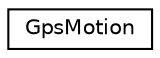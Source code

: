 digraph "Graphical Class Hierarchy"
{
  edge [fontname="Helvetica",fontsize="10",labelfontname="Helvetica",labelfontsize="10"];
  node [fontname="Helvetica",fontsize="10",shape=record];
  rankdir="LR";
  Node1 [label="GpsMotion",height=0.2,width=0.4,color="black", fillcolor="white", style="filled",URL="$struct_gps_motion.html",tooltip="Holds motion information from RMC NMEA strings. "];
}
